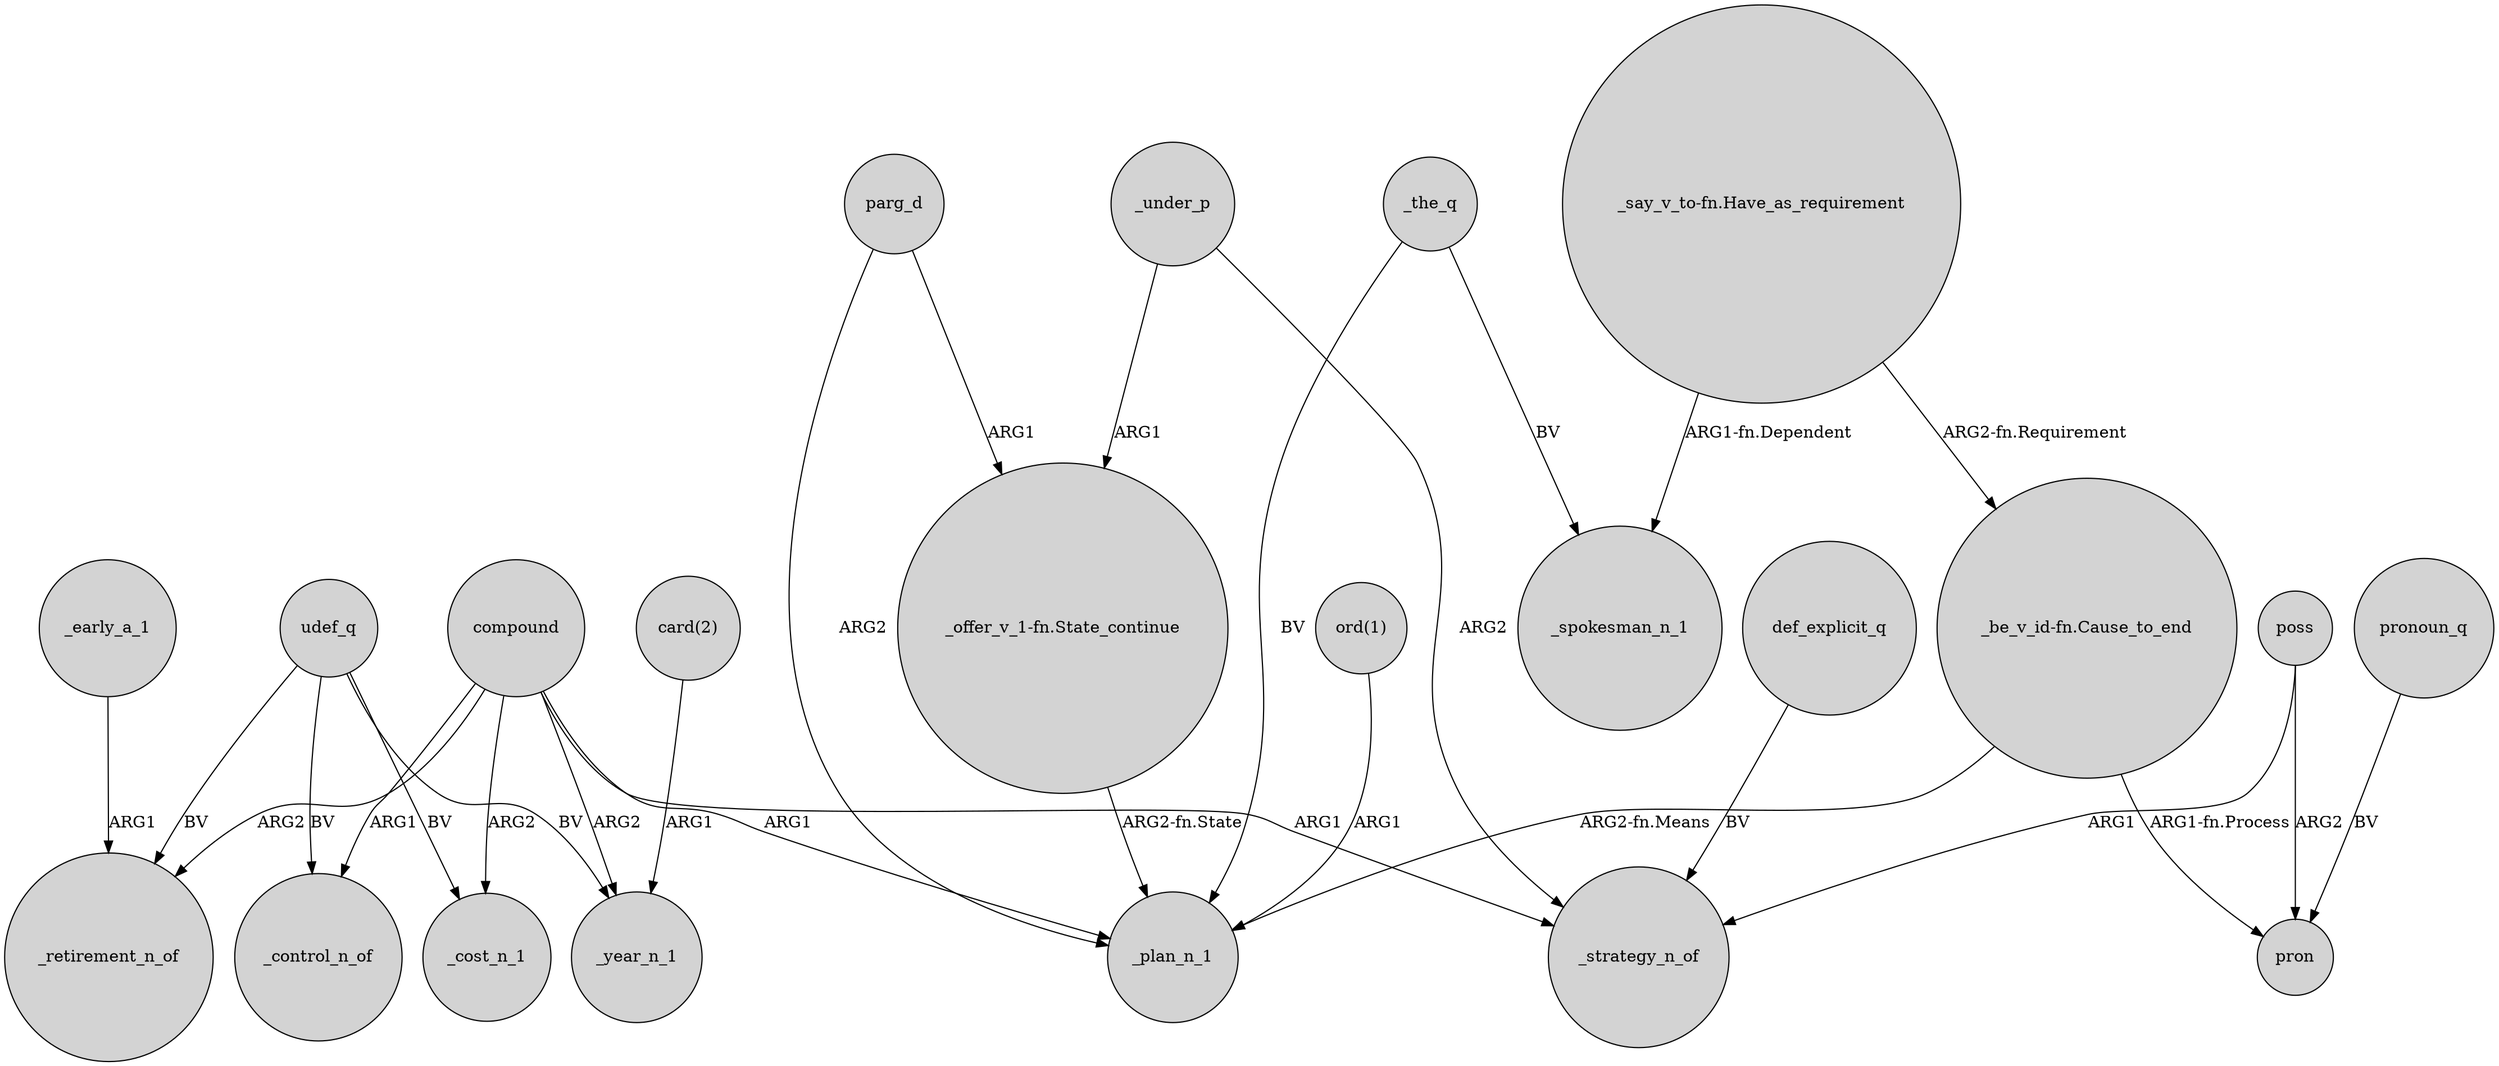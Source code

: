 digraph {
	node [shape=circle style=filled]
	udef_q -> _control_n_of [label=BV]
	compound -> _cost_n_1 [label=ARG2]
	"_say_v_to-fn.Have_as_requirement" -> _spokesman_n_1 [label="ARG1-fn.Dependent"]
	parg_d -> _plan_n_1 [label=ARG2]
	parg_d -> "_offer_v_1-fn.State_continue" [label=ARG1]
	"_be_v_id-fn.Cause_to_end" -> _plan_n_1 [label="ARG2-fn.Means"]
	compound -> _retirement_n_of [label=ARG2]
	compound -> _strategy_n_of [label=ARG1]
	"_say_v_to-fn.Have_as_requirement" -> "_be_v_id-fn.Cause_to_end" [label="ARG2-fn.Requirement"]
	pronoun_q -> pron [label=BV]
	_under_p -> "_offer_v_1-fn.State_continue" [label=ARG1]
	"_be_v_id-fn.Cause_to_end" -> pron [label="ARG1-fn.Process"]
	poss -> pron [label=ARG2]
	def_explicit_q -> _strategy_n_of [label=BV]
	compound -> _year_n_1 [label=ARG2]
	_under_p -> _strategy_n_of [label=ARG2]
	"_offer_v_1-fn.State_continue" -> _plan_n_1 [label="ARG2-fn.State"]
	udef_q -> _retirement_n_of [label=BV]
	compound -> _control_n_of [label=ARG1]
	_early_a_1 -> _retirement_n_of [label=ARG1]
	udef_q -> _year_n_1 [label=BV]
	"card(2)" -> _year_n_1 [label=ARG1]
	_the_q -> _spokesman_n_1 [label=BV]
	compound -> _plan_n_1 [label=ARG1]
	_the_q -> _plan_n_1 [label=BV]
	poss -> _strategy_n_of [label=ARG1]
	"ord(1)" -> _plan_n_1 [label=ARG1]
	udef_q -> _cost_n_1 [label=BV]
}
